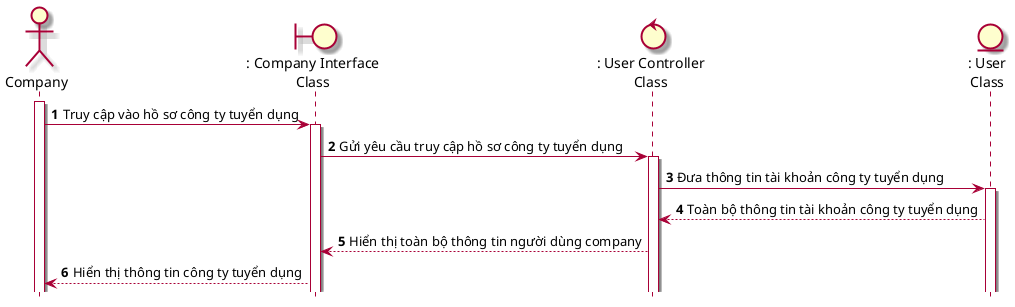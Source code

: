 @startuml SeqTruyCapHoSoCongTy
skin rose 
hide footbox
actor company as "Company"
boundary companyInterface as ": Company Interface\nClass"
control userController as ": User Controller\nClass"
entity User as ": User\nClass"
company++
autonumber
company -> companyInterface++: Truy cập vào hồ sơ công ty tuyển dụng
companyInterface -> userController++: Gửi yêu cầu truy cập hồ sơ công ty tuyển dụng
userController -> User++: Đưa thông tin tài khoản công ty tuyển dụng
User --> userController: Toàn bộ thông tin tài khoản công ty tuyển dụng 
userController --> companyInterface: Hiển thị toàn bộ thông tin người dùng company
companyInterface --> company: Hiển thị thông tin công ty tuyển dụng
@enduml